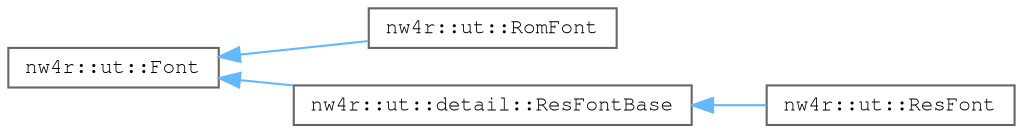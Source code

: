 digraph "Graphical Class Hierarchy"
{
 // LATEX_PDF_SIZE
  bgcolor="transparent";
  edge [fontname=FreeMono,fontsize=10,labelfontname=FreeMono,labelfontsize=10];
  node [fontname=FreeMono,fontsize=10,shape=box,height=0.2,width=0.4];
  rankdir="LR";
  Node0 [label="nw4r::ut::Font",height=0.2,width=0.4,color="grey40", fillcolor="white", style="filled",URL="$structnw4r_1_1ut_1_1_font.html",tooltip=" "];
  Node0 -> Node1 [dir="back",color="steelblue1",style="solid"];
  Node1 [label="nw4r::ut::RomFont",height=0.2,width=0.4,color="grey40", fillcolor="white", style="filled",URL="$structnw4r_1_1ut_1_1_rom_font.html",tooltip=" "];
  Node0 -> Node2 [dir="back",color="steelblue1",style="solid"];
  Node2 [label="nw4r::ut::detail::ResFontBase",height=0.2,width=0.4,color="grey40", fillcolor="white", style="filled",URL="$structnw4r_1_1ut_1_1detail_1_1_res_font_base.html",tooltip=" "];
  Node2 -> Node3 [dir="back",color="steelblue1",style="solid"];
  Node3 [label="nw4r::ut::ResFont",height=0.2,width=0.4,color="grey40", fillcolor="white", style="filled",URL="$structnw4r_1_1ut_1_1_res_font.html",tooltip=" "];
}
